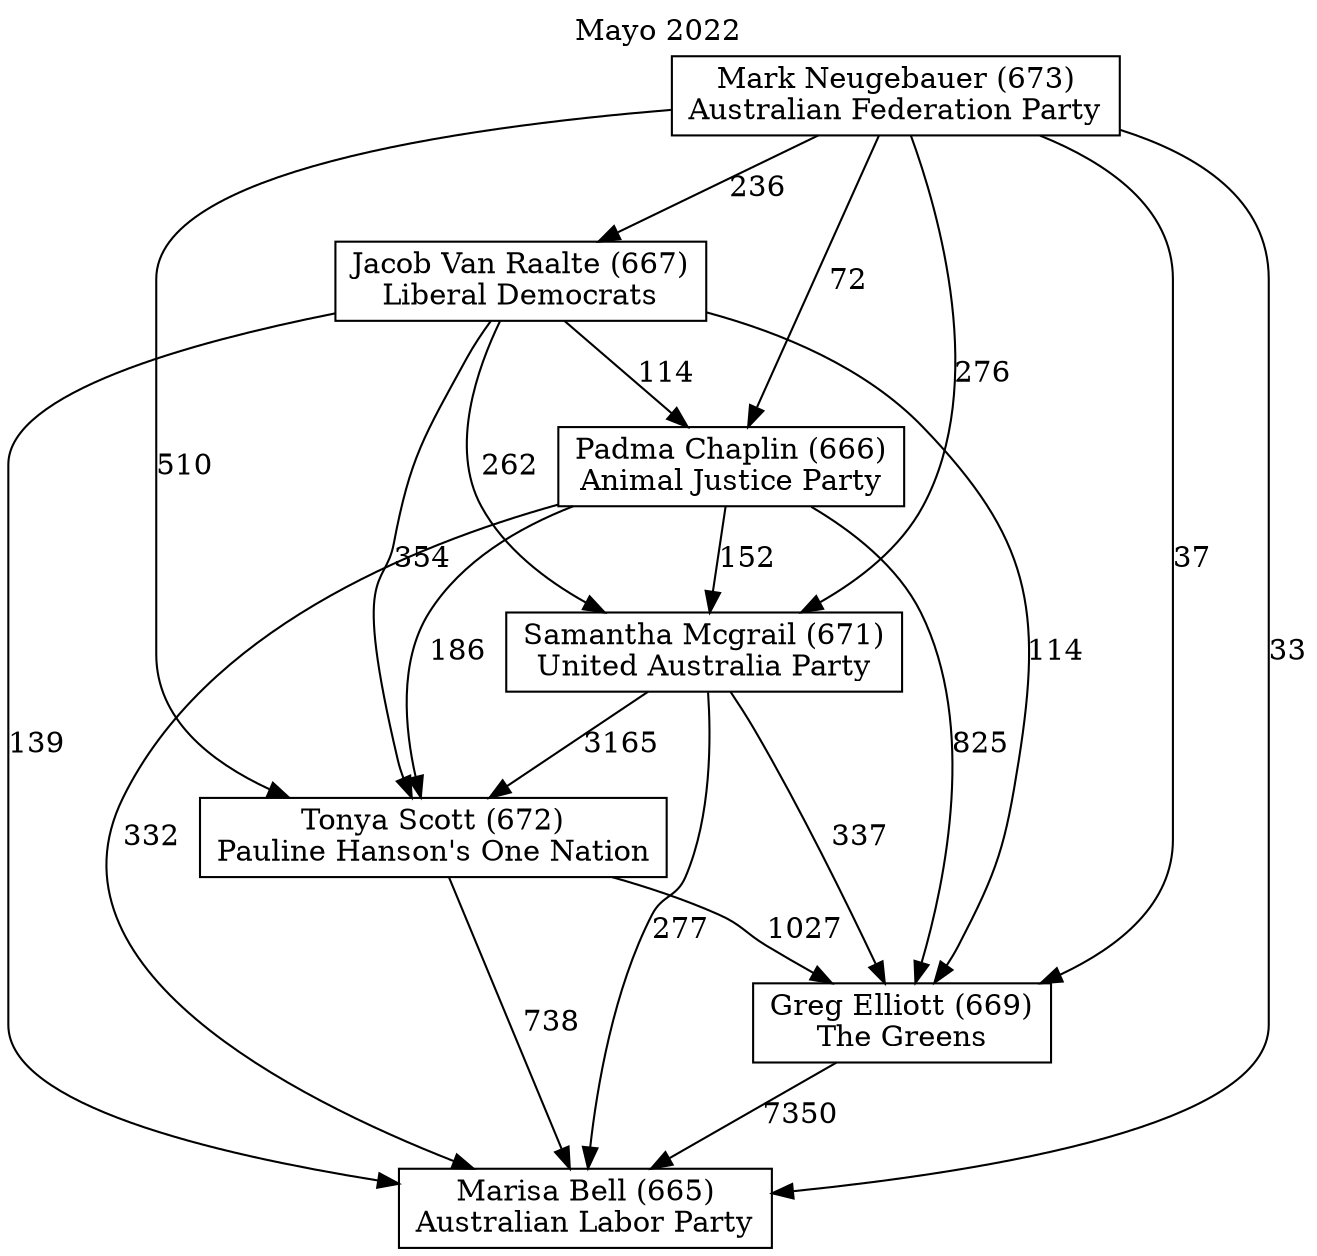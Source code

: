 // House preference flow
digraph "Marisa Bell (665)_Mayo_2022" {
	graph [label="Mayo 2022" labelloc=t mclimit=10]
	node [shape=box]
	"Greg Elliott (669)" [label="Greg Elliott (669)
The Greens"]
	"Samantha Mcgrail (671)" [label="Samantha Mcgrail (671)
United Australia Party"]
	"Jacob Van Raalte (667)" [label="Jacob Van Raalte (667)
Liberal Democrats"]
	"Padma Chaplin (666)" [label="Padma Chaplin (666)
Animal Justice Party"]
	"Mark Neugebauer (673)" [label="Mark Neugebauer (673)
Australian Federation Party"]
	"Marisa Bell (665)" [label="Marisa Bell (665)
Australian Labor Party"]
	"Tonya Scott (672)" [label="Tonya Scott (672)
Pauline Hanson's One Nation"]
	"Mark Neugebauer (673)" -> "Marisa Bell (665)" [label=33]
	"Greg Elliott (669)" -> "Marisa Bell (665)" [label=7350]
	"Mark Neugebauer (673)" -> "Samantha Mcgrail (671)" [label=276]
	"Jacob Van Raalte (667)" -> "Greg Elliott (669)" [label=114]
	"Tonya Scott (672)" -> "Greg Elliott (669)" [label=1027]
	"Jacob Van Raalte (667)" -> "Marisa Bell (665)" [label=139]
	"Jacob Van Raalte (667)" -> "Padma Chaplin (666)" [label=114]
	"Jacob Van Raalte (667)" -> "Samantha Mcgrail (671)" [label=262]
	"Jacob Van Raalte (667)" -> "Tonya Scott (672)" [label=354]
	"Samantha Mcgrail (671)" -> "Greg Elliott (669)" [label=337]
	"Samantha Mcgrail (671)" -> "Tonya Scott (672)" [label=3165]
	"Mark Neugebauer (673)" -> "Padma Chaplin (666)" [label=72]
	"Padma Chaplin (666)" -> "Tonya Scott (672)" [label=186]
	"Padma Chaplin (666)" -> "Marisa Bell (665)" [label=332]
	"Mark Neugebauer (673)" -> "Greg Elliott (669)" [label=37]
	"Padma Chaplin (666)" -> "Greg Elliott (669)" [label=825]
	"Mark Neugebauer (673)" -> "Jacob Van Raalte (667)" [label=236]
	"Samantha Mcgrail (671)" -> "Marisa Bell (665)" [label=277]
	"Padma Chaplin (666)" -> "Samantha Mcgrail (671)" [label=152]
	"Mark Neugebauer (673)" -> "Tonya Scott (672)" [label=510]
	"Tonya Scott (672)" -> "Marisa Bell (665)" [label=738]
}
